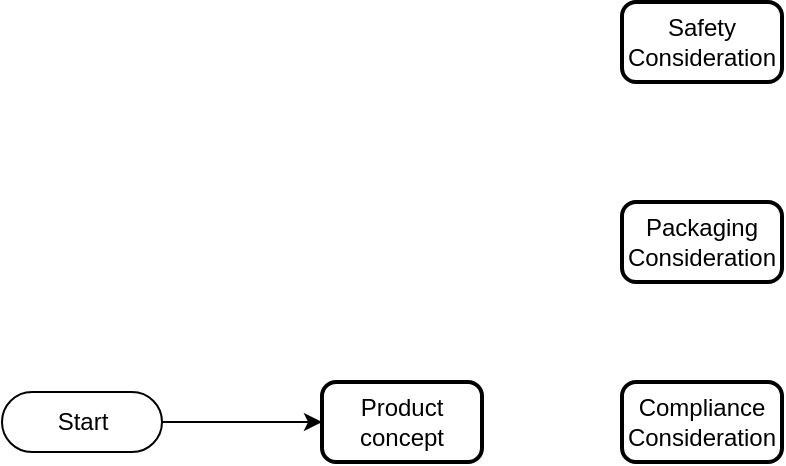 <mxfile pages="1" version="11.2.8" type="github"><diagram id="gMq870x_aTVCGBV0CIAO" name="Page-1"><mxGraphModel dx="1408" dy="699" grid="1" gridSize="10" guides="1" tooltips="1" connect="1" arrows="1" fold="1" page="1" pageScale="1" pageWidth="850" pageHeight="1100" math="0" shadow="0"><root><mxCell id="0"/><mxCell id="1" parent="0"/><mxCell id="ihx83ZGEBfOAoJ75ey86-7" value="" style="edgeStyle=orthogonalEdgeStyle;rounded=0;orthogonalLoop=1;jettySize=auto;html=1;" edge="1" parent="1" source="CCf9l2zJ248sKchJITBn-1" target="ihx83ZGEBfOAoJ75ey86-5"><mxGeometry relative="1" as="geometry"/></mxCell><mxCell id="CCf9l2zJ248sKchJITBn-1" value="Start" style="html=1;dashed=0;whitespace=wrap;shape=mxgraph.dfd.start" parent="1" vertex="1"><mxGeometry x="20" y="335" width="80" height="30" as="geometry"/></mxCell><mxCell id="ihx83ZGEBfOAoJ75ey86-5" value="Product concept" style="rounded=1;whiteSpace=wrap;html=1;absoluteArcSize=1;arcSize=14;strokeWidth=2;" vertex="1" parent="1"><mxGeometry x="180" y="330" width="80" height="40" as="geometry"/></mxCell><mxCell id="ihx83ZGEBfOAoJ75ey86-8" value="Safety Consideration" style="rounded=1;whiteSpace=wrap;html=1;absoluteArcSize=1;arcSize=14;strokeWidth=2;" vertex="1" parent="1"><mxGeometry x="330" y="140" width="80" height="40" as="geometry"/></mxCell><mxCell id="ihx83ZGEBfOAoJ75ey86-9" value="Packaging Consideration" style="rounded=1;whiteSpace=wrap;html=1;absoluteArcSize=1;arcSize=14;strokeWidth=2;" vertex="1" parent="1"><mxGeometry x="330" y="240" width="80" height="40" as="geometry"/></mxCell><mxCell id="ihx83ZGEBfOAoJ75ey86-10" value="Compliance Consideration" style="rounded=1;whiteSpace=wrap;html=1;absoluteArcSize=1;arcSize=14;strokeWidth=2;" vertex="1" parent="1"><mxGeometry x="330" y="330" width="80" height="40" as="geometry"/></mxCell></root></mxGraphModel></diagram></mxfile>